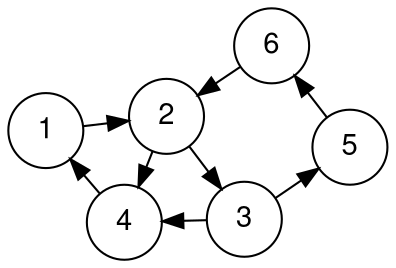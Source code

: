 digraph G {
fontname="Helvetica,Arial,sans-serif"
node [fontname="Helvetica,Arial,sans-serif"]
edge [fontname="Helvetica,Arial,sans-serif"]
layout = neato
node [shape=circle];

1 -> 2;
2 -> 3;
2 -> 4;
3 -> 4;
4 -> 1;
5 -> 6;
3 -> 5;
6 -> 2;

overlap=false
fontsize=12;
}